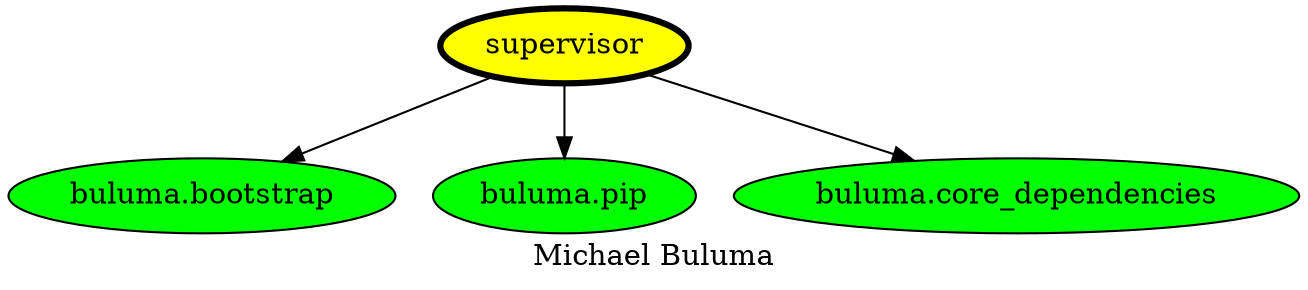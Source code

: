 digraph PhiloDilemma {
  label = "Michael Buluma" ;
  overlap=false
  {
    "supervisor" [fillcolor=yellow style=filled penwidth=3]
    "buluma.bootstrap" [fillcolor=green style=filled]
    "buluma.pip" [fillcolor=green style=filled]
    "buluma.core_dependencies" [fillcolor=green style=filled]
  }
  "supervisor" -> "buluma.bootstrap"
  "supervisor" -> "buluma.pip"
  "supervisor" -> "buluma.core_dependencies"
}
